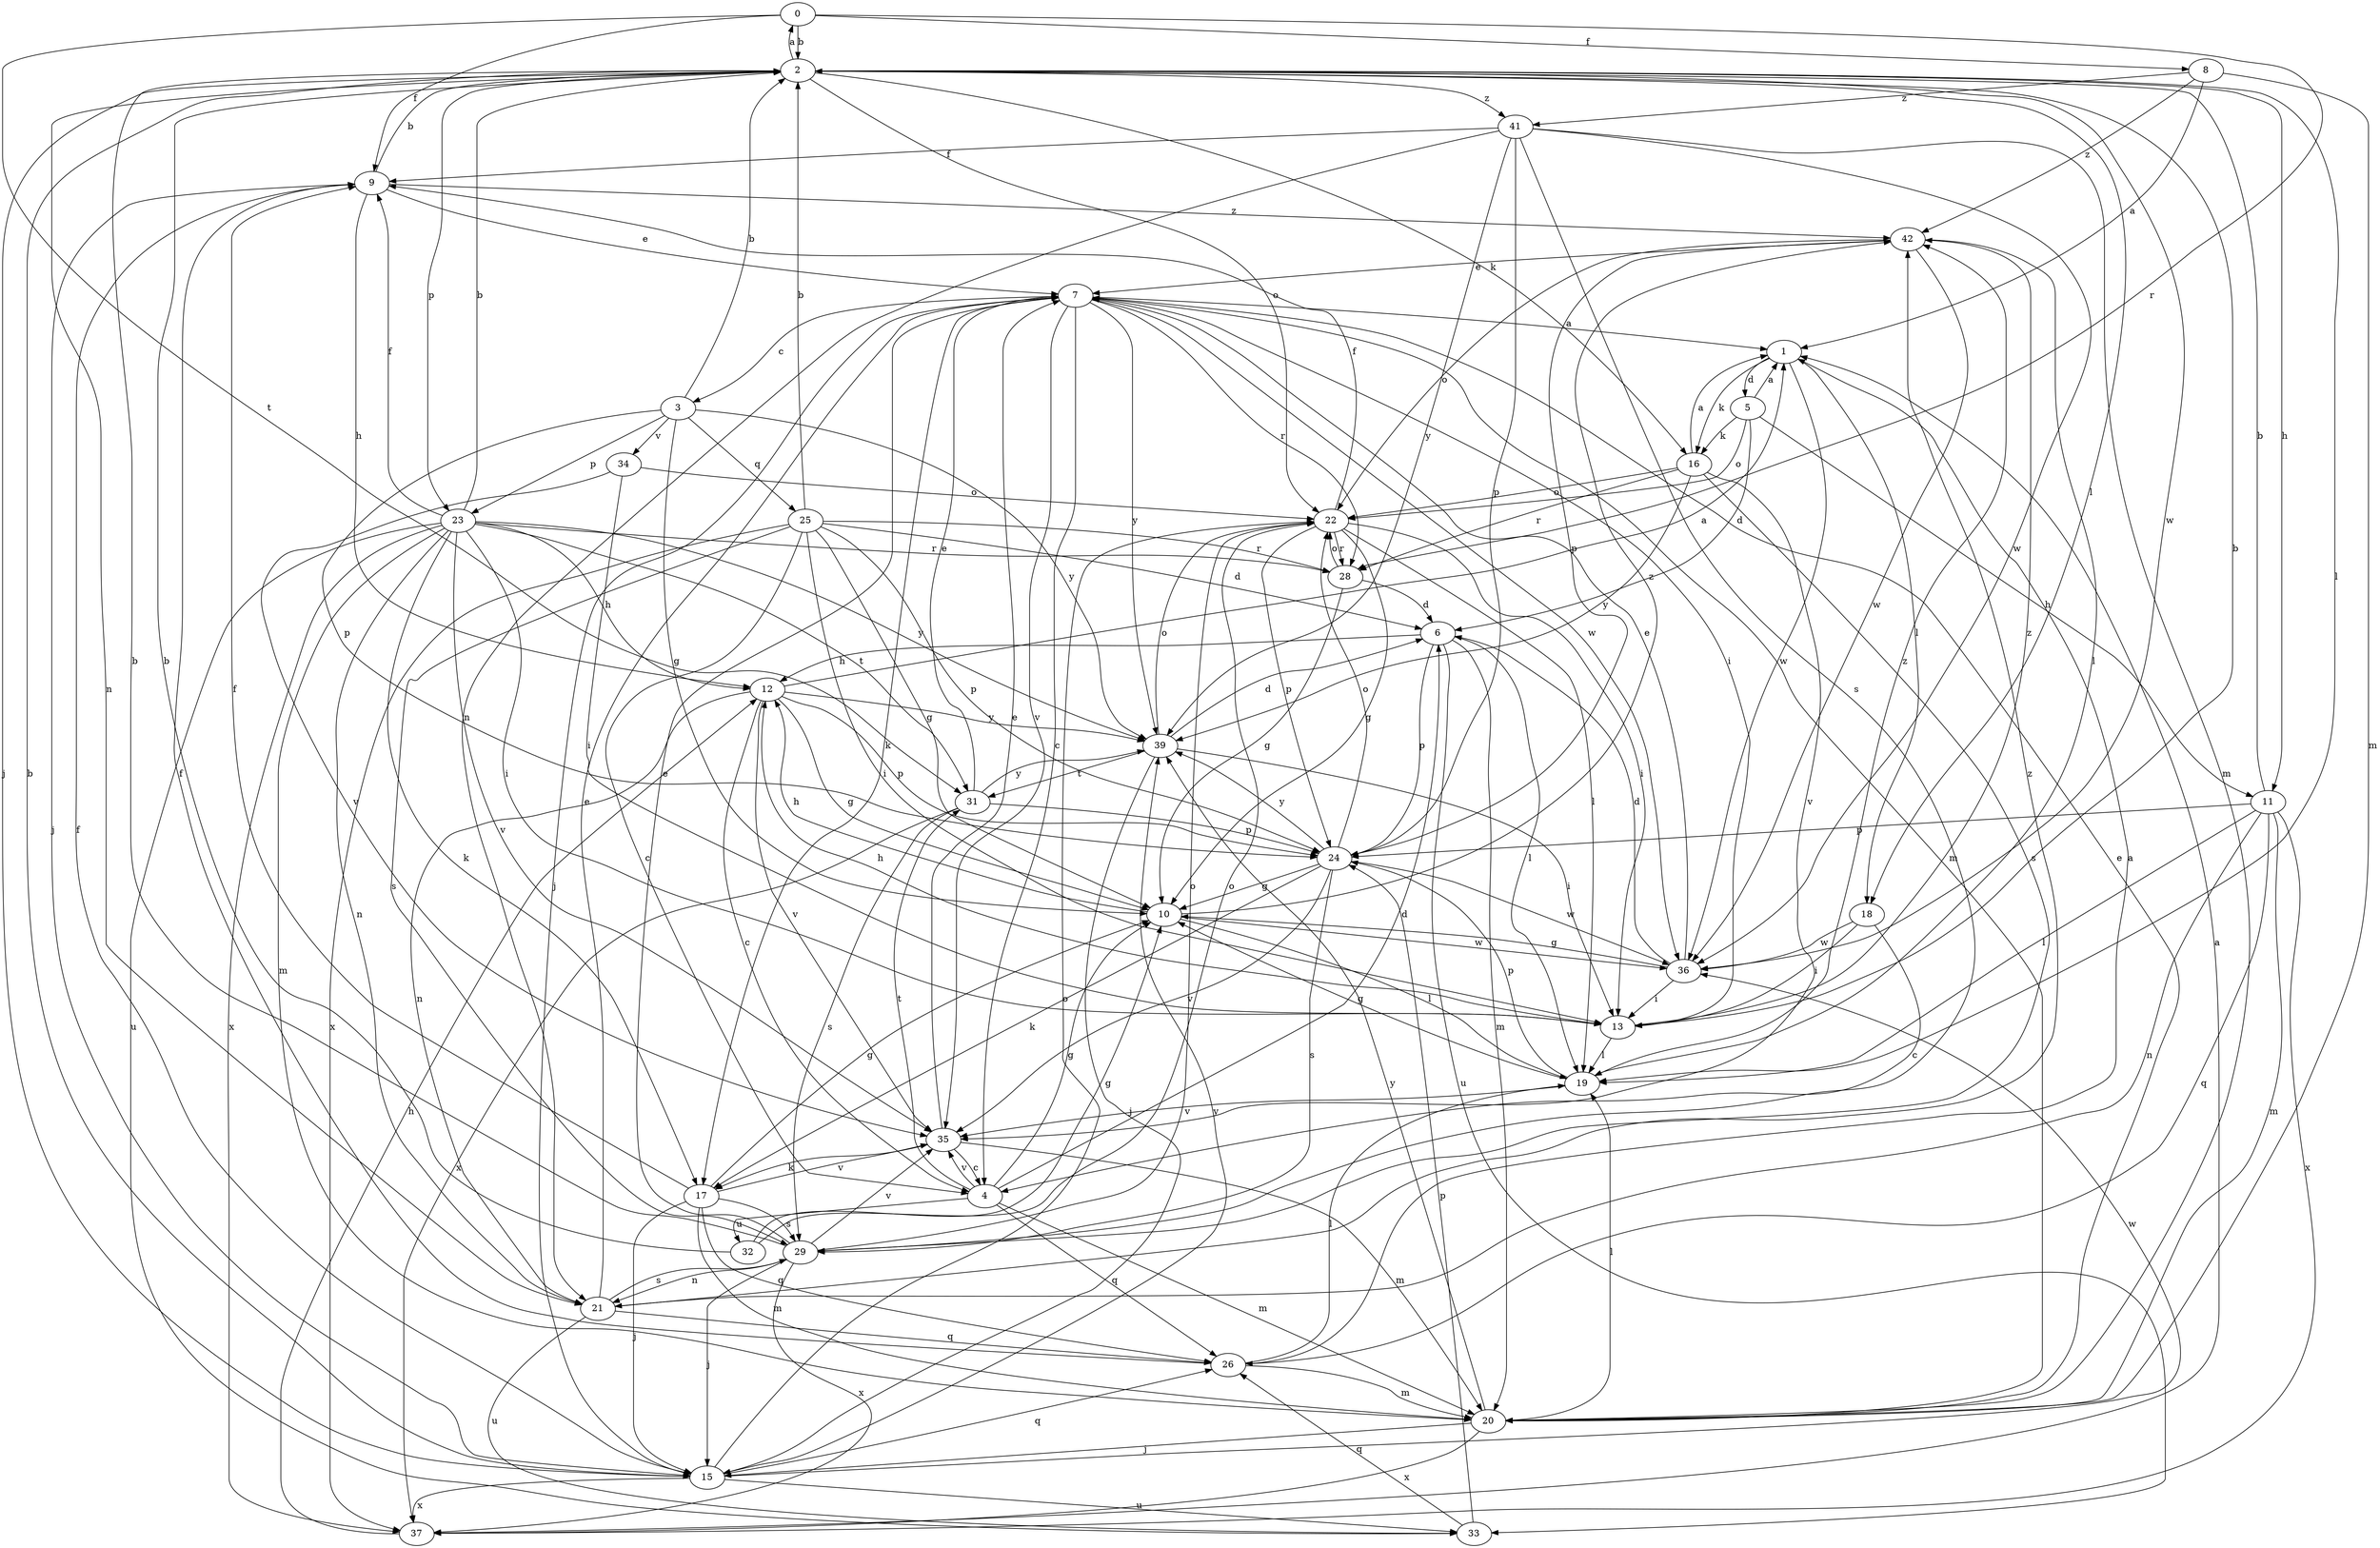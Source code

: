 strict digraph  {
0;
1;
2;
3;
4;
5;
6;
7;
8;
9;
10;
11;
12;
13;
15;
16;
17;
18;
19;
20;
21;
22;
23;
24;
25;
26;
28;
29;
31;
32;
33;
34;
35;
36;
37;
39;
41;
42;
0 -> 2  [label=b];
0 -> 8  [label=f];
0 -> 9  [label=f];
0 -> 28  [label=r];
0 -> 31  [label=t];
1 -> 5  [label=d];
1 -> 16  [label=k];
1 -> 18  [label=l];
1 -> 36  [label=w];
2 -> 0  [label=a];
2 -> 11  [label=h];
2 -> 15  [label=j];
2 -> 16  [label=k];
2 -> 18  [label=l];
2 -> 19  [label=l];
2 -> 21  [label=n];
2 -> 22  [label=o];
2 -> 23  [label=p];
2 -> 36  [label=w];
2 -> 41  [label=z];
3 -> 2  [label=b];
3 -> 10  [label=g];
3 -> 23  [label=p];
3 -> 24  [label=p];
3 -> 25  [label=q];
3 -> 34  [label=v];
3 -> 39  [label=y];
4 -> 6  [label=d];
4 -> 10  [label=g];
4 -> 20  [label=m];
4 -> 26  [label=q];
4 -> 31  [label=t];
4 -> 32  [label=u];
4 -> 35  [label=v];
5 -> 1  [label=a];
5 -> 6  [label=d];
5 -> 11  [label=h];
5 -> 16  [label=k];
5 -> 22  [label=o];
6 -> 12  [label=h];
6 -> 19  [label=l];
6 -> 20  [label=m];
6 -> 24  [label=p];
6 -> 33  [label=u];
7 -> 1  [label=a];
7 -> 3  [label=c];
7 -> 4  [label=c];
7 -> 13  [label=i];
7 -> 15  [label=j];
7 -> 17  [label=k];
7 -> 20  [label=m];
7 -> 28  [label=r];
7 -> 35  [label=v];
7 -> 36  [label=w];
7 -> 39  [label=y];
8 -> 1  [label=a];
8 -> 20  [label=m];
8 -> 41  [label=z];
8 -> 42  [label=z];
9 -> 2  [label=b];
9 -> 7  [label=e];
9 -> 12  [label=h];
9 -> 15  [label=j];
9 -> 42  [label=z];
10 -> 12  [label=h];
10 -> 19  [label=l];
10 -> 36  [label=w];
10 -> 42  [label=z];
11 -> 2  [label=b];
11 -> 19  [label=l];
11 -> 20  [label=m];
11 -> 21  [label=n];
11 -> 24  [label=p];
11 -> 26  [label=q];
11 -> 37  [label=x];
12 -> 1  [label=a];
12 -> 4  [label=c];
12 -> 10  [label=g];
12 -> 21  [label=n];
12 -> 24  [label=p];
12 -> 35  [label=v];
12 -> 39  [label=y];
13 -> 2  [label=b];
13 -> 12  [label=h];
13 -> 19  [label=l];
13 -> 42  [label=z];
15 -> 2  [label=b];
15 -> 9  [label=f];
15 -> 22  [label=o];
15 -> 26  [label=q];
15 -> 33  [label=u];
15 -> 36  [label=w];
15 -> 37  [label=x];
15 -> 39  [label=y];
16 -> 1  [label=a];
16 -> 22  [label=o];
16 -> 28  [label=r];
16 -> 29  [label=s];
16 -> 35  [label=v];
16 -> 39  [label=y];
17 -> 9  [label=f];
17 -> 10  [label=g];
17 -> 15  [label=j];
17 -> 20  [label=m];
17 -> 26  [label=q];
17 -> 29  [label=s];
17 -> 35  [label=v];
18 -> 4  [label=c];
18 -> 13  [label=i];
18 -> 36  [label=w];
19 -> 10  [label=g];
19 -> 24  [label=p];
19 -> 35  [label=v];
19 -> 42  [label=z];
20 -> 7  [label=e];
20 -> 15  [label=j];
20 -> 19  [label=l];
20 -> 37  [label=x];
20 -> 39  [label=y];
21 -> 7  [label=e];
21 -> 26  [label=q];
21 -> 29  [label=s];
21 -> 33  [label=u];
21 -> 42  [label=z];
22 -> 9  [label=f];
22 -> 10  [label=g];
22 -> 13  [label=i];
22 -> 19  [label=l];
22 -> 24  [label=p];
22 -> 28  [label=r];
23 -> 2  [label=b];
23 -> 9  [label=f];
23 -> 12  [label=h];
23 -> 13  [label=i];
23 -> 17  [label=k];
23 -> 20  [label=m];
23 -> 21  [label=n];
23 -> 28  [label=r];
23 -> 31  [label=t];
23 -> 33  [label=u];
23 -> 35  [label=v];
23 -> 37  [label=x];
23 -> 39  [label=y];
24 -> 10  [label=g];
24 -> 17  [label=k];
24 -> 22  [label=o];
24 -> 29  [label=s];
24 -> 35  [label=v];
24 -> 36  [label=w];
24 -> 39  [label=y];
25 -> 2  [label=b];
25 -> 4  [label=c];
25 -> 6  [label=d];
25 -> 10  [label=g];
25 -> 13  [label=i];
25 -> 24  [label=p];
25 -> 28  [label=r];
25 -> 29  [label=s];
25 -> 37  [label=x];
26 -> 1  [label=a];
26 -> 9  [label=f];
26 -> 19  [label=l];
26 -> 20  [label=m];
28 -> 6  [label=d];
28 -> 10  [label=g];
28 -> 22  [label=o];
29 -> 2  [label=b];
29 -> 7  [label=e];
29 -> 15  [label=j];
29 -> 21  [label=n];
29 -> 22  [label=o];
29 -> 35  [label=v];
29 -> 37  [label=x];
31 -> 7  [label=e];
31 -> 24  [label=p];
31 -> 29  [label=s];
31 -> 37  [label=x];
31 -> 39  [label=y];
32 -> 2  [label=b];
32 -> 10  [label=g];
32 -> 22  [label=o];
33 -> 24  [label=p];
33 -> 26  [label=q];
34 -> 13  [label=i];
34 -> 22  [label=o];
34 -> 35  [label=v];
35 -> 4  [label=c];
35 -> 7  [label=e];
35 -> 17  [label=k];
35 -> 20  [label=m];
36 -> 6  [label=d];
36 -> 7  [label=e];
36 -> 10  [label=g];
36 -> 13  [label=i];
37 -> 1  [label=a];
37 -> 12  [label=h];
39 -> 6  [label=d];
39 -> 13  [label=i];
39 -> 15  [label=j];
39 -> 22  [label=o];
39 -> 31  [label=t];
41 -> 9  [label=f];
41 -> 20  [label=m];
41 -> 21  [label=n];
41 -> 24  [label=p];
41 -> 29  [label=s];
41 -> 36  [label=w];
41 -> 39  [label=y];
42 -> 7  [label=e];
42 -> 19  [label=l];
42 -> 22  [label=o];
42 -> 24  [label=p];
42 -> 36  [label=w];
}
